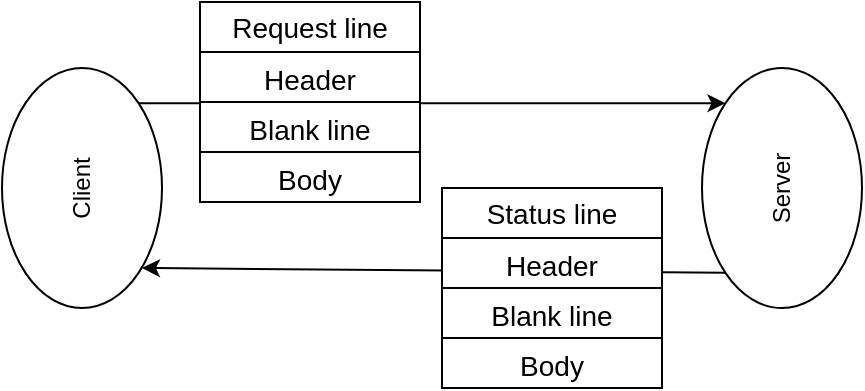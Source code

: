 <mxfile version="20.8.18" type="device"><diagram name="페이지-1" id="ko54vq2S2wamjZbtZhHA"><mxGraphModel dx="822" dy="629" grid="1" gridSize="10" guides="1" tooltips="1" connect="1" arrows="1" fold="1" page="1" pageScale="1" pageWidth="827" pageHeight="1169" math="0" shadow="0"><root><mxCell id="0"/><mxCell id="1" parent="0"/><mxCell id="L8J3HlK5t4hKtMzL7siF-30" value="" style="endArrow=classic;html=1;rounded=0;fontSize=14;exitX=0;exitY=0;exitDx=0;exitDy=0;" edge="1" parent="1" source="L8J3HlK5t4hKtMzL7siF-2"><mxGeometry width="50" height="50" relative="1" as="geometry"><mxPoint x="118" y="108" as="sourcePoint"/><mxPoint x="110" y="180" as="targetPoint"/></mxGeometry></mxCell><mxCell id="L8J3HlK5t4hKtMzL7siF-18" value="" style="endArrow=classic;html=1;rounded=0;fontSize=14;exitX=1;exitY=1;exitDx=0;exitDy=0;entryX=1;entryY=0;entryDx=0;entryDy=0;" edge="1" parent="1" source="L8J3HlK5t4hKtMzL7siF-1" target="L8J3HlK5t4hKtMzL7siF-2"><mxGeometry width="50" height="50" relative="1" as="geometry"><mxPoint x="390" y="350" as="sourcePoint"/><mxPoint x="440" y="300" as="targetPoint"/></mxGeometry></mxCell><mxCell id="L8J3HlK5t4hKtMzL7siF-1" value="Client" style="ellipse;whiteSpace=wrap;html=1;rotation=-90;" vertex="1" parent="1"><mxGeometry x="20" y="100" width="120" height="80" as="geometry"/></mxCell><mxCell id="L8J3HlK5t4hKtMzL7siF-2" value="Server" style="ellipse;whiteSpace=wrap;html=1;rotation=-90;" vertex="1" parent="1"><mxGeometry x="370" y="100" width="120" height="80" as="geometry"/></mxCell><mxCell id="L8J3HlK5t4hKtMzL7siF-3" value="" style="shape=table;startSize=0;container=1;collapsible=0;childLayout=tableLayout;fontSize=12;" vertex="1" parent="1"><mxGeometry x="139" y="47" width="110" height="100" as="geometry"/></mxCell><mxCell id="L8J3HlK5t4hKtMzL7siF-8" value="" style="shape=tableRow;horizontal=0;startSize=0;swimlaneHead=0;swimlaneBody=0;strokeColor=inherit;top=0;left=0;bottom=0;right=0;collapsible=0;dropTarget=0;fillColor=none;points=[[0,0.5],[1,0.5]];portConstraint=eastwest;fontSize=16;" vertex="1" parent="L8J3HlK5t4hKtMzL7siF-3"><mxGeometry width="110" height="25" as="geometry"/></mxCell><mxCell id="L8J3HlK5t4hKtMzL7siF-9" value="Request line" style="shape=partialRectangle;html=1;whiteSpace=wrap;connectable=0;strokeColor=inherit;overflow=hidden;fillColor=none;top=0;left=0;bottom=0;right=0;pointerEvents=1;fontSize=14;" vertex="1" parent="L8J3HlK5t4hKtMzL7siF-8"><mxGeometry width="110" height="25" as="geometry"><mxRectangle width="110" height="25" as="alternateBounds"/></mxGeometry></mxCell><mxCell id="L8J3HlK5t4hKtMzL7siF-12" value="" style="shape=tableRow;horizontal=0;startSize=0;swimlaneHead=0;swimlaneBody=0;strokeColor=inherit;top=0;left=0;bottom=0;right=0;collapsible=0;dropTarget=0;fillColor=none;points=[[0,0.5],[1,0.5]];portConstraint=eastwest;fontSize=12;" vertex="1" parent="L8J3HlK5t4hKtMzL7siF-3"><mxGeometry y="25" width="110" height="25" as="geometry"/></mxCell><mxCell id="L8J3HlK5t4hKtMzL7siF-13" value="&lt;font style=&quot;font-size: 14px;&quot;&gt;Header&lt;/font&gt;" style="shape=partialRectangle;html=1;whiteSpace=wrap;connectable=0;strokeColor=inherit;overflow=hidden;fillColor=none;top=0;left=0;bottom=0;right=0;pointerEvents=1;fontSize=16;" vertex="1" parent="L8J3HlK5t4hKtMzL7siF-12"><mxGeometry width="110" height="25" as="geometry"><mxRectangle width="110" height="25" as="alternateBounds"/></mxGeometry></mxCell><mxCell id="L8J3HlK5t4hKtMzL7siF-4" value="" style="shape=tableRow;horizontal=0;startSize=0;swimlaneHead=0;swimlaneBody=0;strokeColor=inherit;top=0;left=0;bottom=0;right=0;collapsible=0;dropTarget=0;fillColor=none;points=[[0,0.5],[1,0.5]];portConstraint=eastwest;fontSize=14;" vertex="1" parent="L8J3HlK5t4hKtMzL7siF-3"><mxGeometry y="50" width="110" height="25" as="geometry"/></mxCell><mxCell id="L8J3HlK5t4hKtMzL7siF-5" value="&lt;font style=&quot;font-size: 14px;&quot;&gt;Blank line&lt;/font&gt;" style="shape=partialRectangle;html=1;whiteSpace=wrap;connectable=0;strokeColor=inherit;overflow=hidden;fillColor=none;top=0;left=0;bottom=0;right=0;pointerEvents=1;fontSize=16;" vertex="1" parent="L8J3HlK5t4hKtMzL7siF-4"><mxGeometry width="110" height="25" as="geometry"><mxRectangle width="110" height="25" as="alternateBounds"/></mxGeometry></mxCell><mxCell id="L8J3HlK5t4hKtMzL7siF-16" style="shape=tableRow;horizontal=0;startSize=0;swimlaneHead=0;swimlaneBody=0;strokeColor=inherit;top=0;left=0;bottom=0;right=0;collapsible=0;dropTarget=0;fillColor=none;points=[[0,0.5],[1,0.5]];portConstraint=eastwest;fontSize=16;" vertex="1" parent="L8J3HlK5t4hKtMzL7siF-3"><mxGeometry y="75" width="110" height="25" as="geometry"/></mxCell><mxCell id="L8J3HlK5t4hKtMzL7siF-17" value="&lt;font style=&quot;font-size: 14px;&quot;&gt;Body&lt;/font&gt;" style="shape=partialRectangle;html=1;whiteSpace=wrap;connectable=0;strokeColor=inherit;overflow=hidden;fillColor=none;top=0;left=0;bottom=0;right=0;pointerEvents=1;fontSize=16;" vertex="1" parent="L8J3HlK5t4hKtMzL7siF-16"><mxGeometry width="110" height="25" as="geometry"><mxRectangle width="110" height="25" as="alternateBounds"/></mxGeometry></mxCell><mxCell id="L8J3HlK5t4hKtMzL7siF-21" value="" style="shape=table;startSize=0;container=1;collapsible=0;childLayout=tableLayout;fontSize=12;" vertex="1" parent="1"><mxGeometry x="260" y="140" width="110" height="100" as="geometry"/></mxCell><mxCell id="L8J3HlK5t4hKtMzL7siF-22" value="" style="shape=tableRow;horizontal=0;startSize=0;swimlaneHead=0;swimlaneBody=0;strokeColor=inherit;top=0;left=0;bottom=0;right=0;collapsible=0;dropTarget=0;fillColor=none;points=[[0,0.5],[1,0.5]];portConstraint=eastwest;fontSize=16;" vertex="1" parent="L8J3HlK5t4hKtMzL7siF-21"><mxGeometry width="110" height="25" as="geometry"/></mxCell><mxCell id="L8J3HlK5t4hKtMzL7siF-23" value="Status line" style="shape=partialRectangle;html=1;whiteSpace=wrap;connectable=0;strokeColor=inherit;overflow=hidden;fillColor=none;top=0;left=0;bottom=0;right=0;pointerEvents=1;fontSize=14;" vertex="1" parent="L8J3HlK5t4hKtMzL7siF-22"><mxGeometry width="110" height="25" as="geometry"><mxRectangle width="110" height="25" as="alternateBounds"/></mxGeometry></mxCell><mxCell id="L8J3HlK5t4hKtMzL7siF-24" value="" style="shape=tableRow;horizontal=0;startSize=0;swimlaneHead=0;swimlaneBody=0;strokeColor=inherit;top=0;left=0;bottom=0;right=0;collapsible=0;dropTarget=0;fillColor=none;points=[[0,0.5],[1,0.5]];portConstraint=eastwest;fontSize=12;" vertex="1" parent="L8J3HlK5t4hKtMzL7siF-21"><mxGeometry y="25" width="110" height="25" as="geometry"/></mxCell><mxCell id="L8J3HlK5t4hKtMzL7siF-25" value="&lt;font style=&quot;font-size: 14px;&quot;&gt;Header&lt;/font&gt;" style="shape=partialRectangle;html=1;whiteSpace=wrap;connectable=0;strokeColor=inherit;overflow=hidden;fillColor=none;top=0;left=0;bottom=0;right=0;pointerEvents=1;fontSize=16;" vertex="1" parent="L8J3HlK5t4hKtMzL7siF-24"><mxGeometry width="110" height="25" as="geometry"><mxRectangle width="110" height="25" as="alternateBounds"/></mxGeometry></mxCell><mxCell id="L8J3HlK5t4hKtMzL7siF-26" value="" style="shape=tableRow;horizontal=0;startSize=0;swimlaneHead=0;swimlaneBody=0;strokeColor=inherit;top=0;left=0;bottom=0;right=0;collapsible=0;dropTarget=0;fillColor=none;points=[[0,0.5],[1,0.5]];portConstraint=eastwest;fontSize=14;" vertex="1" parent="L8J3HlK5t4hKtMzL7siF-21"><mxGeometry y="50" width="110" height="25" as="geometry"/></mxCell><mxCell id="L8J3HlK5t4hKtMzL7siF-27" value="&lt;font style=&quot;font-size: 14px;&quot;&gt;Blank line&lt;/font&gt;" style="shape=partialRectangle;html=1;whiteSpace=wrap;connectable=0;strokeColor=inherit;overflow=hidden;fillColor=none;top=0;left=0;bottom=0;right=0;pointerEvents=1;fontSize=16;" vertex="1" parent="L8J3HlK5t4hKtMzL7siF-26"><mxGeometry width="110" height="25" as="geometry"><mxRectangle width="110" height="25" as="alternateBounds"/></mxGeometry></mxCell><mxCell id="L8J3HlK5t4hKtMzL7siF-28" style="shape=tableRow;horizontal=0;startSize=0;swimlaneHead=0;swimlaneBody=0;strokeColor=inherit;top=0;left=0;bottom=0;right=0;collapsible=0;dropTarget=0;fillColor=none;points=[[0,0.5],[1,0.5]];portConstraint=eastwest;fontSize=16;" vertex="1" parent="L8J3HlK5t4hKtMzL7siF-21"><mxGeometry y="75" width="110" height="25" as="geometry"/></mxCell><mxCell id="L8J3HlK5t4hKtMzL7siF-29" value="&lt;font style=&quot;font-size: 14px;&quot;&gt;Body&lt;/font&gt;" style="shape=partialRectangle;html=1;whiteSpace=wrap;connectable=0;strokeColor=inherit;overflow=hidden;fillColor=none;top=0;left=0;bottom=0;right=0;pointerEvents=1;fontSize=16;" vertex="1" parent="L8J3HlK5t4hKtMzL7siF-28"><mxGeometry width="110" height="25" as="geometry"><mxRectangle width="110" height="25" as="alternateBounds"/></mxGeometry></mxCell></root></mxGraphModel></diagram></mxfile>